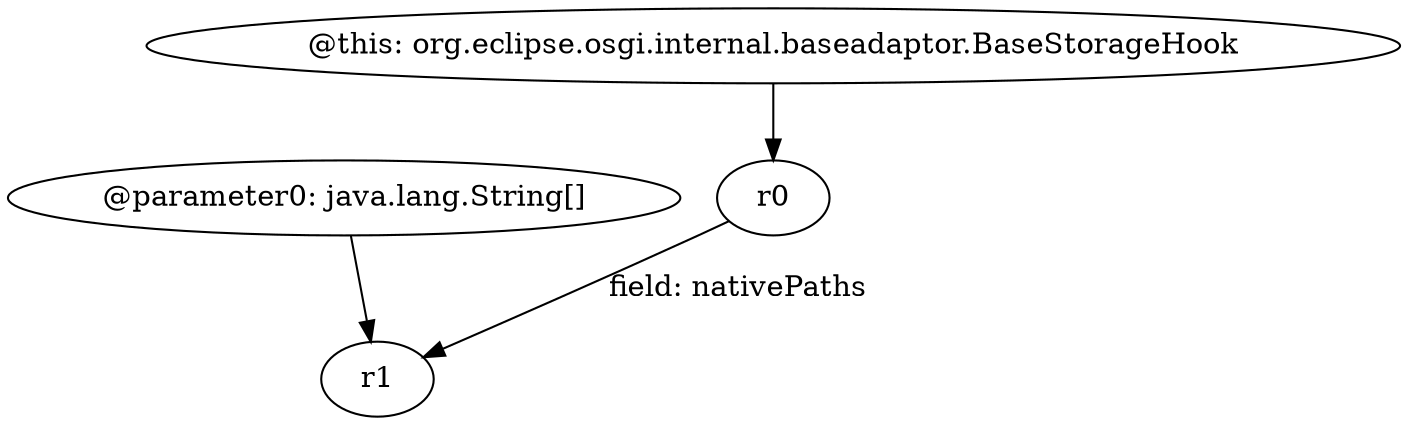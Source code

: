 digraph g {
0[label="r0"]
1[label="r1"]
0->1[label="field: nativePaths"]
2[label="@parameter0: java.lang.String[]"]
2->1[label=""]
3[label="@this: org.eclipse.osgi.internal.baseadaptor.BaseStorageHook"]
3->0[label=""]
}